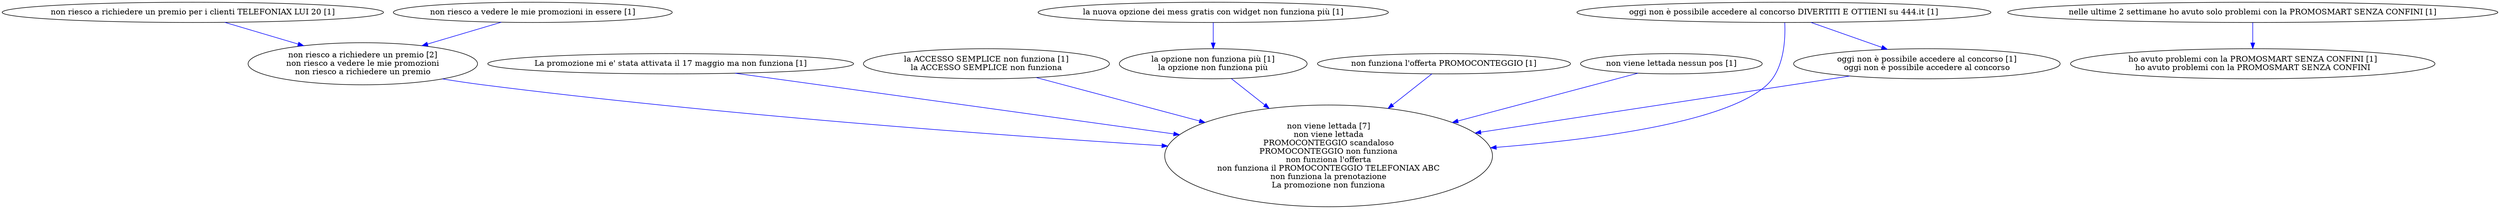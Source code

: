digraph collapsedGraph {
"non viene lettada [7]\nnon viene lettada\nPROMOCONTEGGIO scandaloso\nPROMOCONTEGGIO non funziona\nnon funziona l'offerta\nnon funziona il PROMOCONTEGGIO TELEFONIAX ABC\nnon funziona la prenotazione\nLa promozione non funziona""non riesco a richiedere un premio [2]\nnon riesco a vedere le mie promozioni\nnon riesco a richiedere un premio""La promozione mi e' stata attivata il 17 maggio ma non funziona [1]""la ACCESSO SEMPLICE non funziona [1]\nla ACCESSO SEMPLICE non funziona""la opzione non funziona più [1]\nla opzione non funziona più""la nuova opzione dei mess gratis con widget non funziona più [1]""ho avuto problemi con la PROMOSMART SENZA CONFINI [1]\nho avuto problemi con la PROMOSMART SENZA CONFINI""nelle ultime 2 settimane ho avuto solo problemi con la PROMOSMART SENZA CONFINI [1]""non funziona l'offerta PROMOCONTEGGIO [1]""non riesco a richiedere un premio per i clienti TELEFONIAX LUI 20 [1]""non riesco a vedere le mie promozioni in essere [1]""non viene lettada nessun pos [1]""oggi non è possibile accedere al concorso [1]\noggi non è possibile accedere al concorso""oggi non è possibile accedere al concorso DIVERTITI E OTTIENI su 444.it [1]""La promozione mi e' stata attivata il 17 maggio ma non funziona [1]" -> "non viene lettada [7]\nnon viene lettada\nPROMOCONTEGGIO scandaloso\nPROMOCONTEGGIO non funziona\nnon funziona l'offerta\nnon funziona il PROMOCONTEGGIO TELEFONIAX ABC\nnon funziona la prenotazione\nLa promozione non funziona" [color=blue]
"la nuova opzione dei mess gratis con widget non funziona più [1]" -> "la opzione non funziona più [1]\nla opzione non funziona più" [color=blue]
"nelle ultime 2 settimane ho avuto solo problemi con la PROMOSMART SENZA CONFINI [1]" -> "ho avuto problemi con la PROMOSMART SENZA CONFINI [1]\nho avuto problemi con la PROMOSMART SENZA CONFINI" [color=blue]
"non funziona l'offerta PROMOCONTEGGIO [1]" -> "non viene lettada [7]\nnon viene lettada\nPROMOCONTEGGIO scandaloso\nPROMOCONTEGGIO non funziona\nnon funziona l'offerta\nnon funziona il PROMOCONTEGGIO TELEFONIAX ABC\nnon funziona la prenotazione\nLa promozione non funziona" [color=blue]
"non riesco a richiedere un premio per i clienti TELEFONIAX LUI 20 [1]" -> "non riesco a richiedere un premio [2]\nnon riesco a vedere le mie promozioni\nnon riesco a richiedere un premio" [color=blue]
"non riesco a richiedere un premio [2]\nnon riesco a vedere le mie promozioni\nnon riesco a richiedere un premio" -> "non viene lettada [7]\nnon viene lettada\nPROMOCONTEGGIO scandaloso\nPROMOCONTEGGIO non funziona\nnon funziona l'offerta\nnon funziona il PROMOCONTEGGIO TELEFONIAX ABC\nnon funziona la prenotazione\nLa promozione non funziona" [color=blue]
"non riesco a vedere le mie promozioni in essere [1]" -> "non riesco a richiedere un premio [2]\nnon riesco a vedere le mie promozioni\nnon riesco a richiedere un premio" [color=blue]
"non viene lettada nessun pos [1]" -> "non viene lettada [7]\nnon viene lettada\nPROMOCONTEGGIO scandaloso\nPROMOCONTEGGIO non funziona\nnon funziona l'offerta\nnon funziona il PROMOCONTEGGIO TELEFONIAX ABC\nnon funziona la prenotazione\nLa promozione non funziona" [color=blue]
"la ACCESSO SEMPLICE non funziona [1]\nla ACCESSO SEMPLICE non funziona" -> "non viene lettada [7]\nnon viene lettada\nPROMOCONTEGGIO scandaloso\nPROMOCONTEGGIO non funziona\nnon funziona l'offerta\nnon funziona il PROMOCONTEGGIO TELEFONIAX ABC\nnon funziona la prenotazione\nLa promozione non funziona" [color=blue]
"la opzione non funziona più [1]\nla opzione non funziona più" -> "non viene lettada [7]\nnon viene lettada\nPROMOCONTEGGIO scandaloso\nPROMOCONTEGGIO non funziona\nnon funziona l'offerta\nnon funziona il PROMOCONTEGGIO TELEFONIAX ABC\nnon funziona la prenotazione\nLa promozione non funziona" [color=blue]
"oggi non è possibile accedere al concorso DIVERTITI E OTTIENI su 444.it [1]" -> "oggi non è possibile accedere al concorso [1]\noggi non è possibile accedere al concorso" [color=blue]
"oggi non è possibile accedere al concorso [1]\noggi non è possibile accedere al concorso" -> "non viene lettada [7]\nnon viene lettada\nPROMOCONTEGGIO scandaloso\nPROMOCONTEGGIO non funziona\nnon funziona l'offerta\nnon funziona il PROMOCONTEGGIO TELEFONIAX ABC\nnon funziona la prenotazione\nLa promozione non funziona" [color=blue]
"oggi non è possibile accedere al concorso DIVERTITI E OTTIENI su 444.it [1]" -> "non viene lettada [7]\nnon viene lettada\nPROMOCONTEGGIO scandaloso\nPROMOCONTEGGIO non funziona\nnon funziona l'offerta\nnon funziona il PROMOCONTEGGIO TELEFONIAX ABC\nnon funziona la prenotazione\nLa promozione non funziona" [color=blue]
}